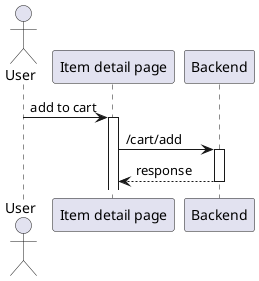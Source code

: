 @startuml template
'autonumber 1.1.1

actor User as u

' Box "front end"
participant "Item detail page" as detail
' end box

participant "Backend" as be

u -> detail++ : add to cart
detail -> be++ : /cart/add
return response

@enduml